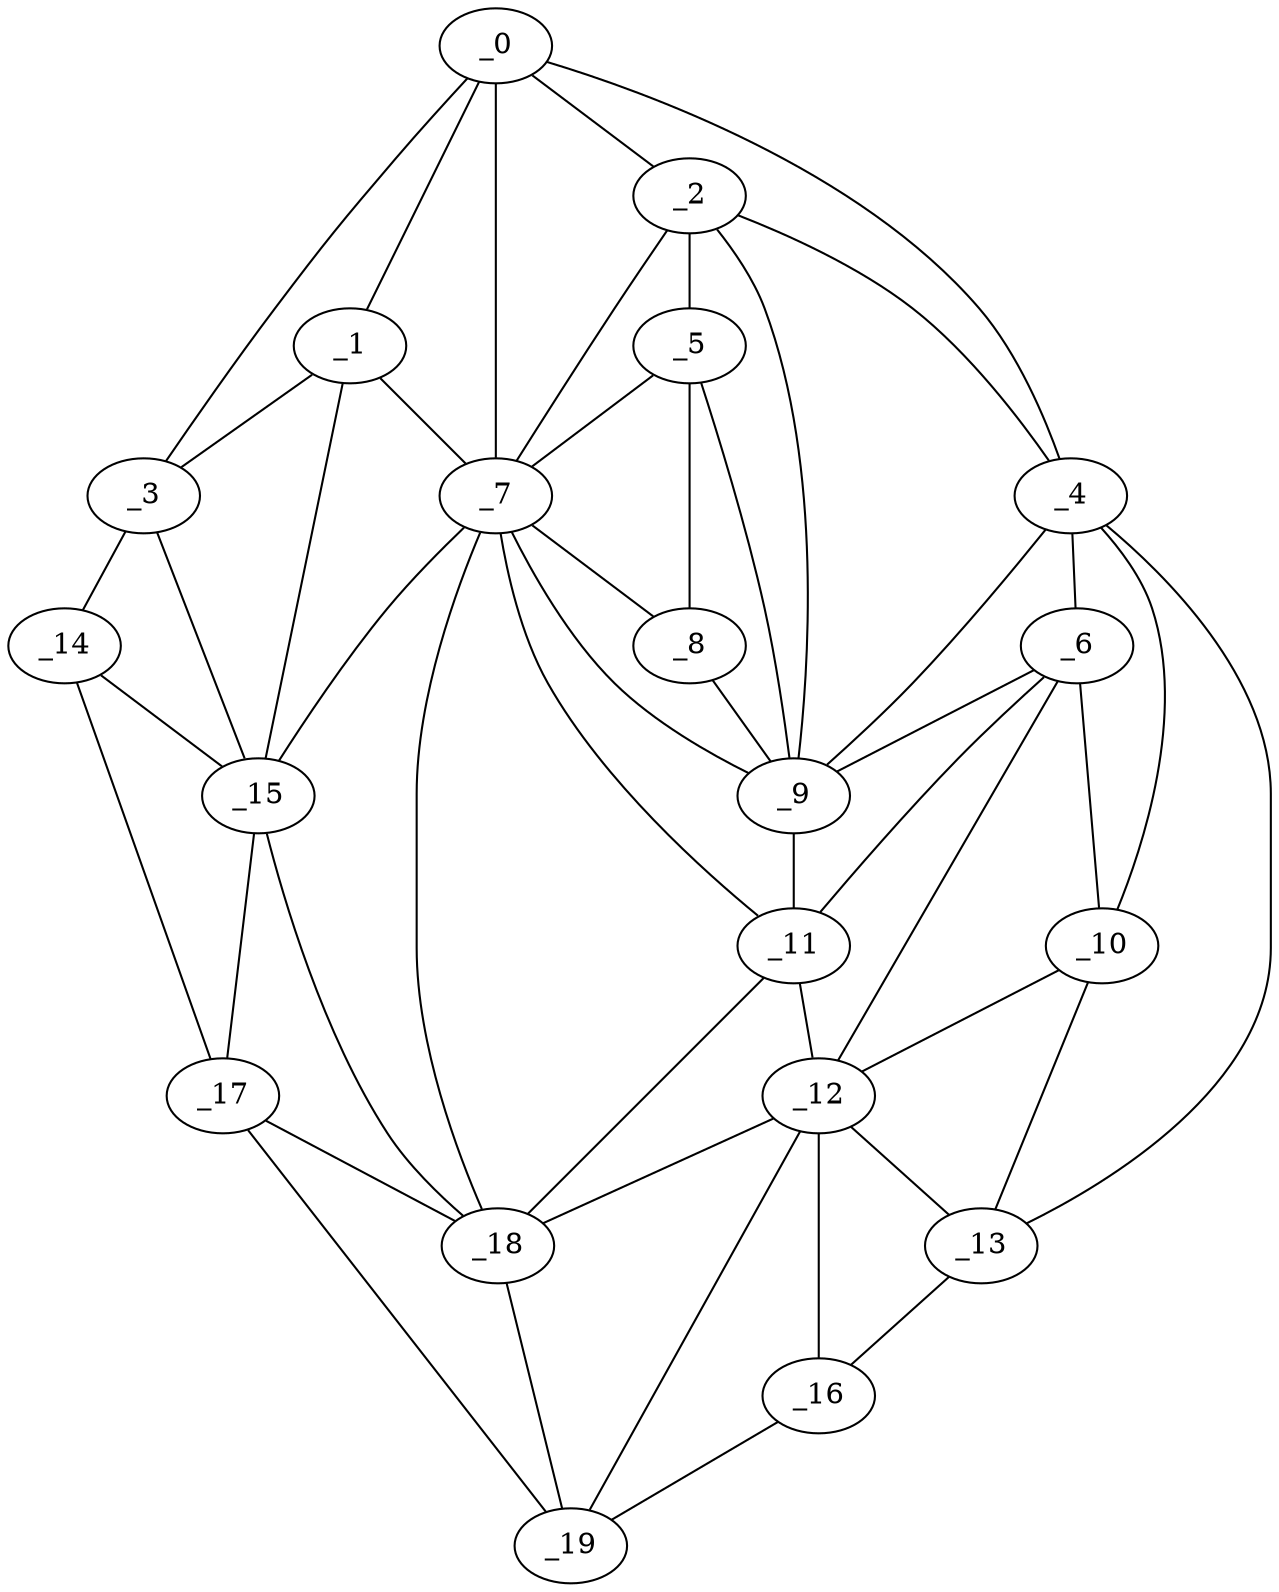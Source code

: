 graph "obj92__15.gxl" {
	_0	 [x=40,
		y=41];
	_1	 [x=46,
		y=34];
	_0 -- _1	 [valence=1];
	_2	 [x=46,
		y=71];
	_0 -- _2	 [valence=2];
	_3	 [x=49,
		y=7];
	_0 -- _3	 [valence=1];
	_4	 [x=49,
		y=94];
	_0 -- _4	 [valence=1];
	_7	 [x=57,
		y=60];
	_0 -- _7	 [valence=1];
	_1 -- _3	 [valence=1];
	_1 -- _7	 [valence=2];
	_15	 [x=83,
		y=32];
	_1 -- _15	 [valence=2];
	_2 -- _4	 [valence=2];
	_5	 [x=52,
		y=69];
	_2 -- _5	 [valence=1];
	_2 -- _7	 [valence=2];
	_9	 [x=61,
		y=76];
	_2 -- _9	 [valence=2];
	_14	 [x=78,
		y=6];
	_3 -- _14	 [valence=1];
	_3 -- _15	 [valence=2];
	_6	 [x=56,
		y=95];
	_4 -- _6	 [valence=2];
	_4 -- _9	 [valence=2];
	_10	 [x=64,
		y=100];
	_4 -- _10	 [valence=2];
	_13	 [x=75,
		y=113];
	_4 -- _13	 [valence=1];
	_5 -- _7	 [valence=2];
	_8	 [x=57,
		y=70];
	_5 -- _8	 [valence=1];
	_5 -- _9	 [valence=2];
	_6 -- _9	 [valence=1];
	_6 -- _10	 [valence=2];
	_11	 [x=66,
		y=79];
	_6 -- _11	 [valence=2];
	_12	 [x=70,
		y=93];
	_6 -- _12	 [valence=2];
	_7 -- _8	 [valence=2];
	_7 -- _9	 [valence=2];
	_7 -- _11	 [valence=2];
	_7 -- _15	 [valence=1];
	_18	 [x=90,
		y=48];
	_7 -- _18	 [valence=1];
	_8 -- _9	 [valence=2];
	_9 -- _11	 [valence=2];
	_10 -- _12	 [valence=2];
	_10 -- _13	 [valence=2];
	_11 -- _12	 [valence=1];
	_11 -- _18	 [valence=2];
	_12 -- _13	 [valence=2];
	_16	 [x=84,
		y=117];
	_12 -- _16	 [valence=2];
	_12 -- _18	 [valence=2];
	_19	 [x=92,
		y=117];
	_12 -- _19	 [valence=2];
	_13 -- _16	 [valence=1];
	_14 -- _15	 [valence=1];
	_17	 [x=90,
		y=39];
	_14 -- _17	 [valence=1];
	_15 -- _17	 [valence=2];
	_15 -- _18	 [valence=2];
	_16 -- _19	 [valence=1];
	_17 -- _18	 [valence=1];
	_17 -- _19	 [valence=1];
	_18 -- _19	 [valence=2];
}
